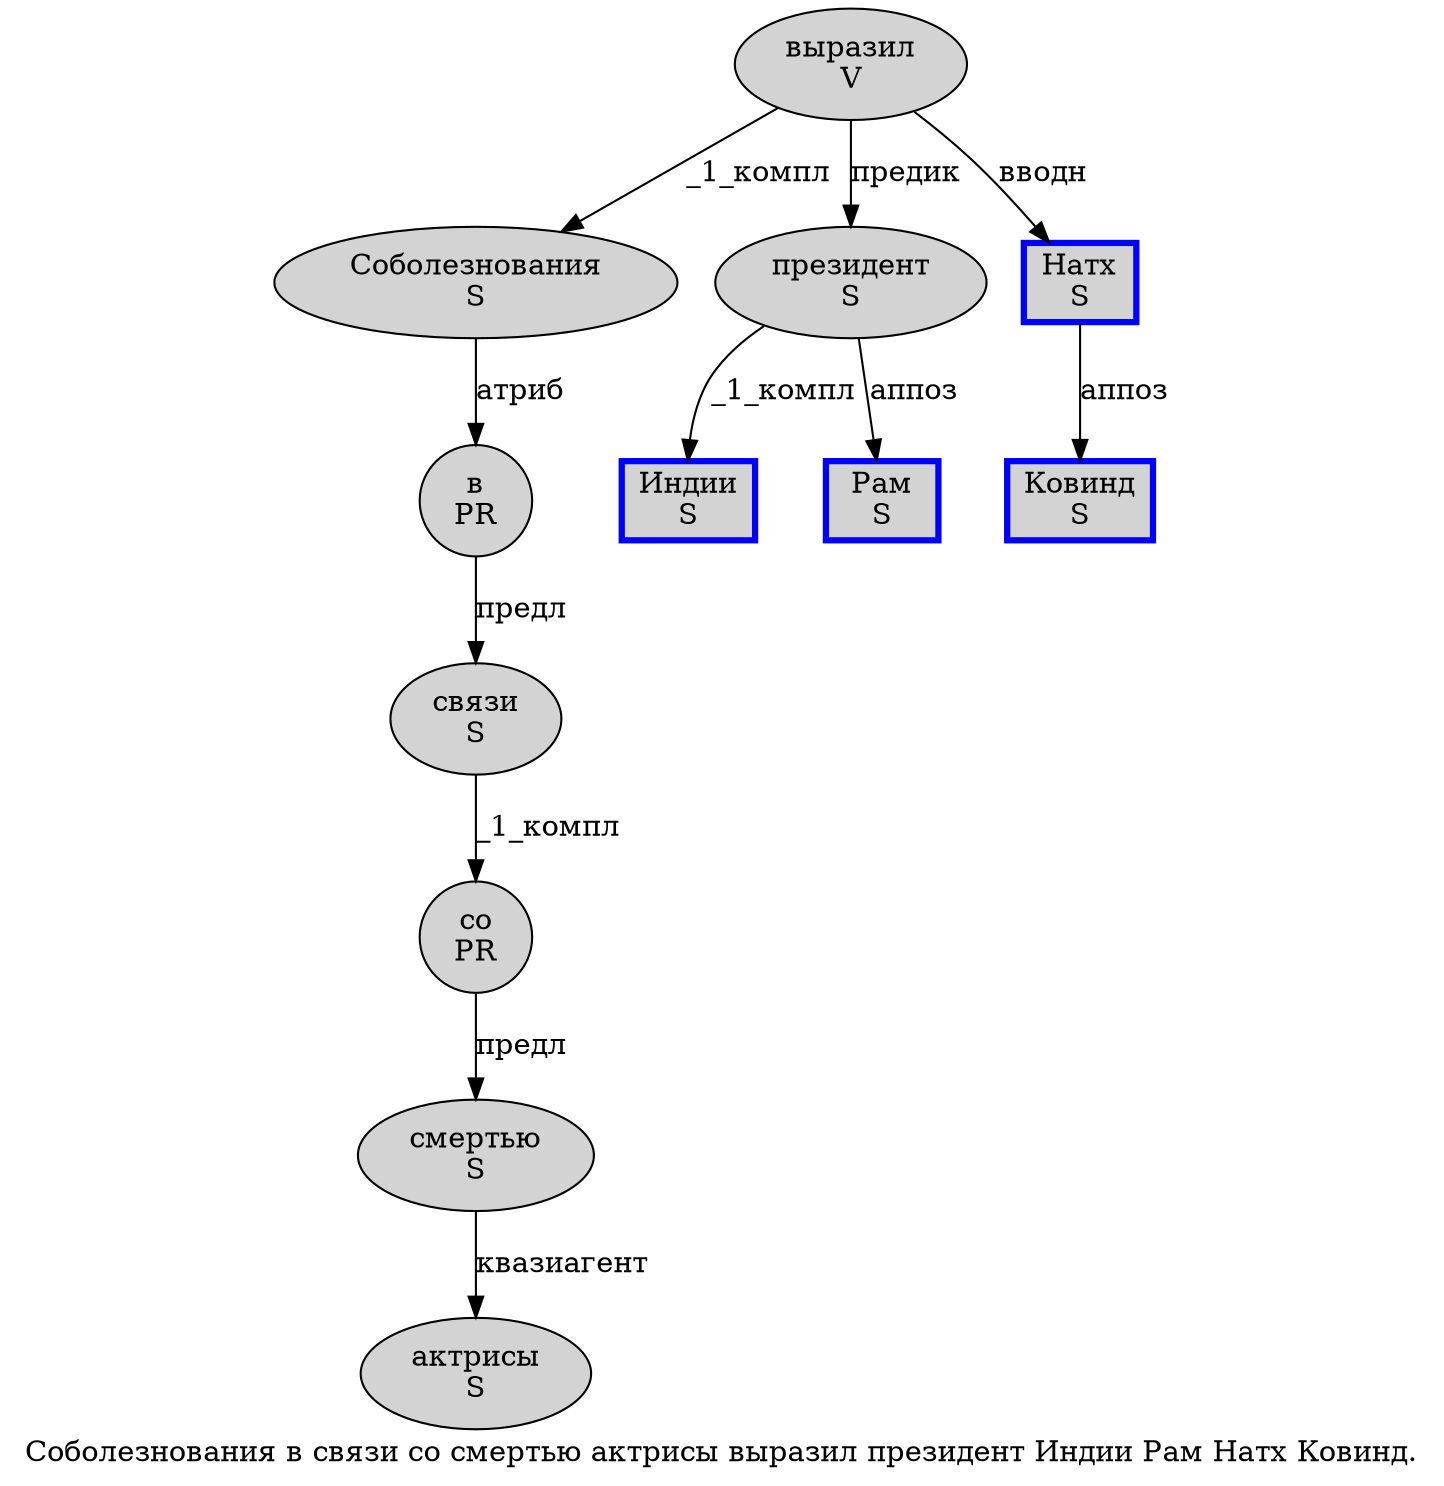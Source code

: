 digraph SENTENCE_324 {
	graph [label="Соболезнования в связи со смертью актрисы выразил президент Индии Рам Натх‏ Ковинд."]
	node [style=filled]
		0 [label="Соболезнования
S" color="" fillcolor=lightgray penwidth=1 shape=ellipse]
		1 [label="в
PR" color="" fillcolor=lightgray penwidth=1 shape=ellipse]
		2 [label="связи
S" color="" fillcolor=lightgray penwidth=1 shape=ellipse]
		3 [label="со
PR" color="" fillcolor=lightgray penwidth=1 shape=ellipse]
		4 [label="смертью
S" color="" fillcolor=lightgray penwidth=1 shape=ellipse]
		5 [label="актрисы
S" color="" fillcolor=lightgray penwidth=1 shape=ellipse]
		6 [label="выразил
V" color="" fillcolor=lightgray penwidth=1 shape=ellipse]
		7 [label="президент
S" color="" fillcolor=lightgray penwidth=1 shape=ellipse]
		8 [label="Индии
S" color=blue fillcolor=lightgray penwidth=3 shape=box]
		9 [label="Рам
S" color=blue fillcolor=lightgray penwidth=3 shape=box]
		10 [label="Натх
S" color=blue fillcolor=lightgray penwidth=3 shape=box]
		12 [label="Ковинд
S" color=blue fillcolor=lightgray penwidth=3 shape=box]
			0 -> 1 [label="атриб"]
			4 -> 5 [label="квазиагент"]
			3 -> 4 [label="предл"]
			10 -> 12 [label="аппоз"]
			1 -> 2 [label="предл"]
			2 -> 3 [label="_1_компл"]
			7 -> 8 [label="_1_компл"]
			7 -> 9 [label="аппоз"]
			6 -> 0 [label="_1_компл"]
			6 -> 7 [label="предик"]
			6 -> 10 [label="вводн"]
}